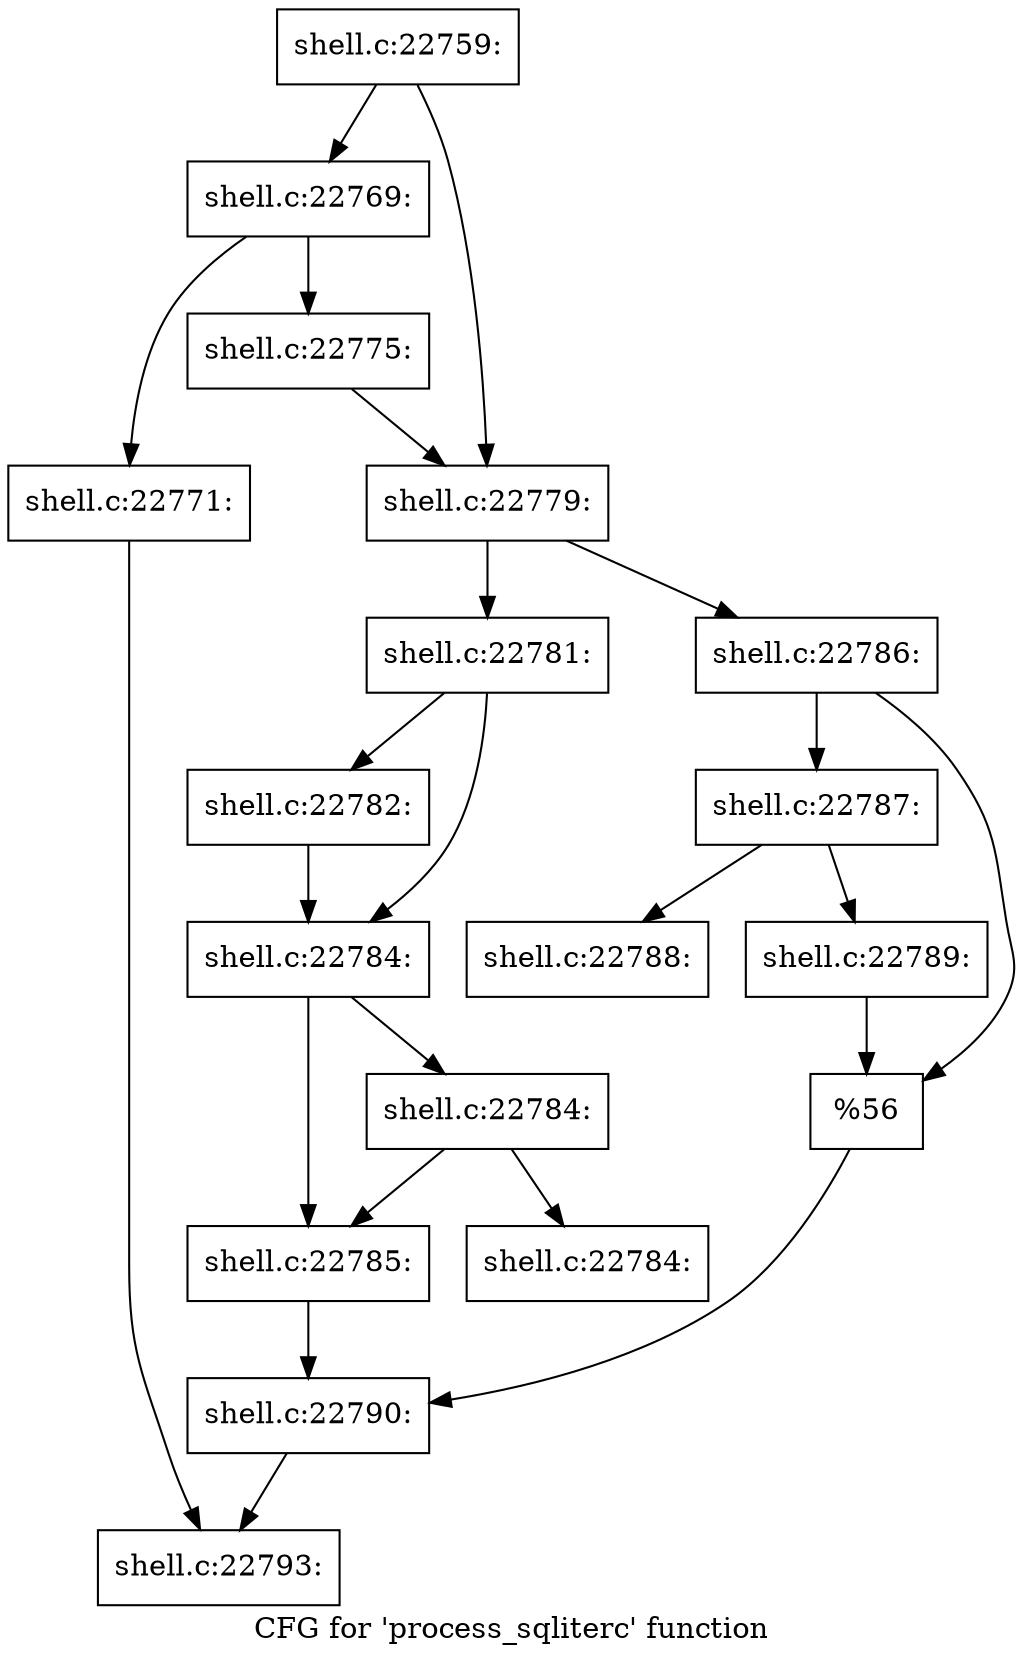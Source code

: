 digraph "CFG for 'process_sqliterc' function" {
	label="CFG for 'process_sqliterc' function";

	Node0x560276e4a5b0 [shape=record,label="{shell.c:22759:}"];
	Node0x560276e4a5b0 -> Node0x560276e4c700;
	Node0x560276e4a5b0 -> Node0x560276e4c750;
	Node0x560276e4c700 [shape=record,label="{shell.c:22769:}"];
	Node0x560276e4c700 -> Node0x560276e4cd50;
	Node0x560276e4c700 -> Node0x560276e4cda0;
	Node0x560276e4cd50 [shape=record,label="{shell.c:22771:}"];
	Node0x560276e4cd50 -> Node0x560276a185a0;
	Node0x560276e4cda0 [shape=record,label="{shell.c:22775:}"];
	Node0x560276e4cda0 -> Node0x560276e4c750;
	Node0x560276e4c750 [shape=record,label="{shell.c:22779:}"];
	Node0x560276e4c750 -> Node0x560276e4e1f0;
	Node0x560276e4c750 -> Node0x560276e4e290;
	Node0x560276e4e1f0 [shape=record,label="{shell.c:22781:}"];
	Node0x560276e4e1f0 -> Node0x560276e4e730;
	Node0x560276e4e1f0 -> Node0x560276e4e780;
	Node0x560276e4e730 [shape=record,label="{shell.c:22782:}"];
	Node0x560276e4e730 -> Node0x560276e4e780;
	Node0x560276e4e780 [shape=record,label="{shell.c:22784:}"];
	Node0x560276e4e780 -> Node0x560276e4f060;
	Node0x560276e4e780 -> Node0x560276e4f010;
	Node0x560276e4f060 [shape=record,label="{shell.c:22784:}"];
	Node0x560276e4f060 -> Node0x560276e4efc0;
	Node0x560276e4f060 -> Node0x560276e4f010;
	Node0x560276e4efc0 [shape=record,label="{shell.c:22784:}"];
	Node0x560276e4f010 [shape=record,label="{shell.c:22785:}"];
	Node0x560276e4f010 -> Node0x560276e4e240;
	Node0x560276e4e290 [shape=record,label="{shell.c:22786:}"];
	Node0x560276e4e290 -> Node0x560276e4f6c0;
	Node0x560276e4e290 -> Node0x560276e4fb80;
	Node0x560276e4f6c0 [shape=record,label="{shell.c:22787:}"];
	Node0x560276e4f6c0 -> Node0x560276e50340;
	Node0x560276e4f6c0 -> Node0x560276e50390;
	Node0x560276e50340 [shape=record,label="{shell.c:22788:}"];
	Node0x560276e50390 [shape=record,label="{shell.c:22789:}"];
	Node0x560276e50390 -> Node0x560276e4fb80;
	Node0x560276e4fb80 [shape=record,label="{%56}"];
	Node0x560276e4fb80 -> Node0x560276e4e240;
	Node0x560276e4e240 [shape=record,label="{shell.c:22790:}"];
	Node0x560276e4e240 -> Node0x560276a185a0;
	Node0x560276a185a0 [shape=record,label="{shell.c:22793:}"];
}
